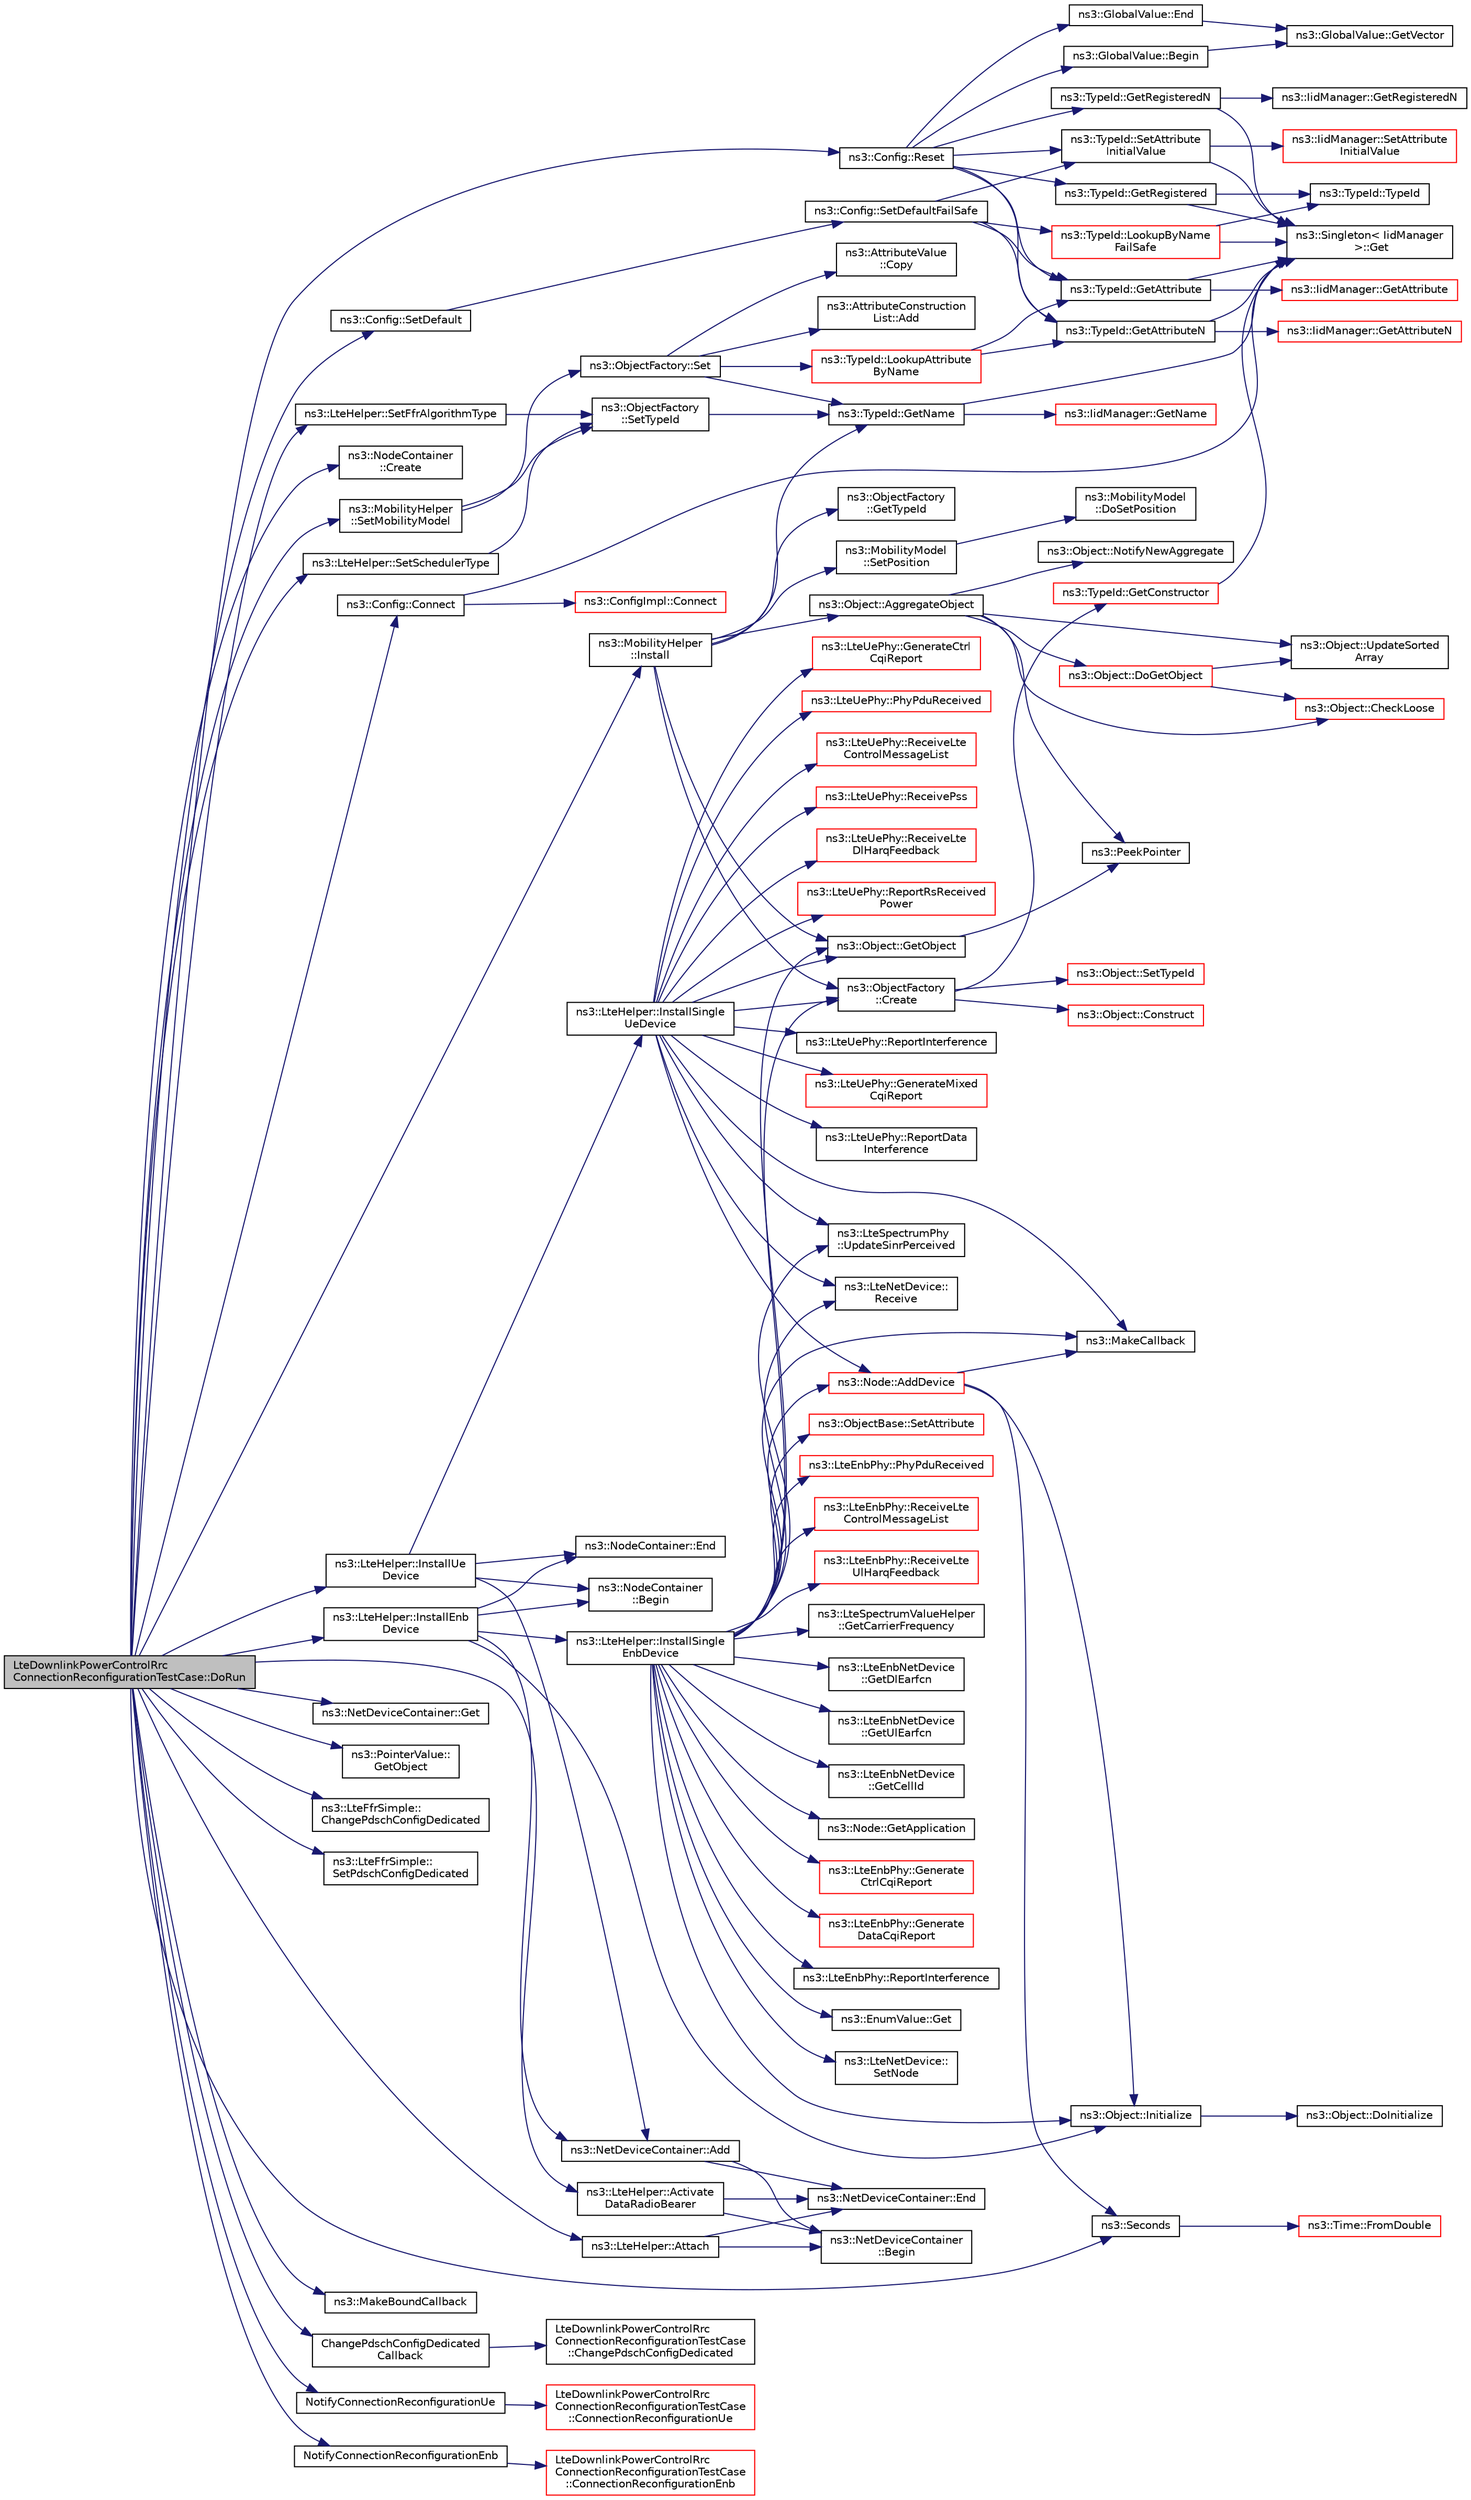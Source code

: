 digraph "LteDownlinkPowerControlRrcConnectionReconfigurationTestCase::DoRun"
{
  edge [fontname="Helvetica",fontsize="10",labelfontname="Helvetica",labelfontsize="10"];
  node [fontname="Helvetica",fontsize="10",shape=record];
  rankdir="LR";
  Node1 [label="LteDownlinkPowerControlRrc\lConnectionReconfigurationTestCase::DoRun",height=0.2,width=0.4,color="black", fillcolor="grey75", style="filled", fontcolor="black"];
  Node1 -> Node2 [color="midnightblue",fontsize="10",style="solid"];
  Node2 [label="ns3::Config::Reset",height=0.2,width=0.4,color="black", fillcolor="white", style="filled",URL="$d1/d44/group__config.html#ga2c1b65724f42f8c72276d7e7ad6df6db"];
  Node2 -> Node3 [color="midnightblue",fontsize="10",style="solid"];
  Node3 [label="ns3::TypeId::GetRegisteredN",height=0.2,width=0.4,color="black", fillcolor="white", style="filled",URL="$d6/d11/classns3_1_1TypeId.html#a87c96c0c7ef389488be43aa4194f818a"];
  Node3 -> Node4 [color="midnightblue",fontsize="10",style="solid"];
  Node4 [label="ns3::Singleton\< IidManager\l \>::Get",height=0.2,width=0.4,color="black", fillcolor="white", style="filled",URL="$d8/d77/classns3_1_1Singleton.html#a80a2cd3c25a27ea72add7a9f7a141ffa"];
  Node3 -> Node5 [color="midnightblue",fontsize="10",style="solid"];
  Node5 [label="ns3::IidManager::GetRegisteredN",height=0.2,width=0.4,color="black", fillcolor="white", style="filled",URL="$d4/d1c/classns3_1_1IidManager.html#af5213c5a53e5325b4d5880ed5af709a8"];
  Node2 -> Node6 [color="midnightblue",fontsize="10",style="solid"];
  Node6 [label="ns3::TypeId::GetRegistered",height=0.2,width=0.4,color="black", fillcolor="white", style="filled",URL="$d6/d11/classns3_1_1TypeId.html#a19fe68b77ecc4e29c0637e543365affc"];
  Node6 -> Node7 [color="midnightblue",fontsize="10",style="solid"];
  Node7 [label="ns3::TypeId::TypeId",height=0.2,width=0.4,color="black", fillcolor="white", style="filled",URL="$d6/d11/classns3_1_1TypeId.html#ab76e26690f1af4f1cffa6a72245e8928"];
  Node6 -> Node4 [color="midnightblue",fontsize="10",style="solid"];
  Node2 -> Node8 [color="midnightblue",fontsize="10",style="solid"];
  Node8 [label="ns3::TypeId::GetAttributeN",height=0.2,width=0.4,color="black", fillcolor="white", style="filled",URL="$d6/d11/classns3_1_1TypeId.html#a679c4713f613126a51eb400b345302cb"];
  Node8 -> Node4 [color="midnightblue",fontsize="10",style="solid"];
  Node8 -> Node9 [color="midnightblue",fontsize="10",style="solid"];
  Node9 [label="ns3::IidManager::GetAttributeN",height=0.2,width=0.4,color="red", fillcolor="white", style="filled",URL="$d4/d1c/classns3_1_1IidManager.html#aecf79ed6edb63647774dbfe90cc4f1e2"];
  Node2 -> Node10 [color="midnightblue",fontsize="10",style="solid"];
  Node10 [label="ns3::TypeId::GetAttribute",height=0.2,width=0.4,color="black", fillcolor="white", style="filled",URL="$d6/d11/classns3_1_1TypeId.html#aa1b746e64e606f94cbedda7cf89788c2"];
  Node10 -> Node4 [color="midnightblue",fontsize="10",style="solid"];
  Node10 -> Node11 [color="midnightblue",fontsize="10",style="solid"];
  Node11 [label="ns3::IidManager::GetAttribute",height=0.2,width=0.4,color="red", fillcolor="white", style="filled",URL="$d4/d1c/classns3_1_1IidManager.html#ae511907e47b48166763e60c583a5a940"];
  Node2 -> Node12 [color="midnightblue",fontsize="10",style="solid"];
  Node12 [label="ns3::TypeId::SetAttribute\lInitialValue",height=0.2,width=0.4,color="black", fillcolor="white", style="filled",URL="$d6/d11/classns3_1_1TypeId.html#af477878663278dad47c764229490314b"];
  Node12 -> Node4 [color="midnightblue",fontsize="10",style="solid"];
  Node12 -> Node13 [color="midnightblue",fontsize="10",style="solid"];
  Node13 [label="ns3::IidManager::SetAttribute\lInitialValue",height=0.2,width=0.4,color="red", fillcolor="white", style="filled",URL="$d4/d1c/classns3_1_1IidManager.html#a457bf1ceda4093531984fec8439273ee"];
  Node2 -> Node14 [color="midnightblue",fontsize="10",style="solid"];
  Node14 [label="ns3::GlobalValue::Begin",height=0.2,width=0.4,color="black", fillcolor="white", style="filled",URL="$dc/d02/classns3_1_1GlobalValue.html#acdeb71b28fe45d98523a2168e8807d83"];
  Node14 -> Node15 [color="midnightblue",fontsize="10",style="solid"];
  Node15 [label="ns3::GlobalValue::GetVector",height=0.2,width=0.4,color="black", fillcolor="white", style="filled",URL="$dc/d02/classns3_1_1GlobalValue.html#a69fde3a69c812df719c42b4e2ebde77e"];
  Node2 -> Node16 [color="midnightblue",fontsize="10",style="solid"];
  Node16 [label="ns3::GlobalValue::End",height=0.2,width=0.4,color="black", fillcolor="white", style="filled",URL="$dc/d02/classns3_1_1GlobalValue.html#a2488c329999cf507cc7f7aeb173a4a75"];
  Node16 -> Node15 [color="midnightblue",fontsize="10",style="solid"];
  Node1 -> Node17 [color="midnightblue",fontsize="10",style="solid"];
  Node17 [label="ns3::Config::SetDefault",height=0.2,width=0.4,color="black", fillcolor="white", style="filled",URL="$d1/d44/group__config.html#ga2e7882df849d8ba4aaad31c934c40c06"];
  Node17 -> Node18 [color="midnightblue",fontsize="10",style="solid"];
  Node18 [label="ns3::Config::SetDefaultFailSafe",height=0.2,width=0.4,color="black", fillcolor="white", style="filled",URL="$d1/d44/group__config.html#ga54361b707f31481b11d19f03495cb045"];
  Node18 -> Node19 [color="midnightblue",fontsize="10",style="solid"];
  Node19 [label="ns3::TypeId::LookupByName\lFailSafe",height=0.2,width=0.4,color="red", fillcolor="white", style="filled",URL="$d6/d11/classns3_1_1TypeId.html#acceab1f57bfe3c3af02130277d409f14"];
  Node19 -> Node4 [color="midnightblue",fontsize="10",style="solid"];
  Node19 -> Node7 [color="midnightblue",fontsize="10",style="solid"];
  Node18 -> Node8 [color="midnightblue",fontsize="10",style="solid"];
  Node18 -> Node10 [color="midnightblue",fontsize="10",style="solid"];
  Node18 -> Node12 [color="midnightblue",fontsize="10",style="solid"];
  Node1 -> Node20 [color="midnightblue",fontsize="10",style="solid"];
  Node20 [label="ns3::LteHelper::SetFfrAlgorithmType",height=0.2,width=0.4,color="black", fillcolor="white", style="filled",URL="$d6/d63/classns3_1_1LteHelper.html#a035c6b03305c1511975362f80425b5fc"];
  Node20 -> Node21 [color="midnightblue",fontsize="10",style="solid"];
  Node21 [label="ns3::ObjectFactory\l::SetTypeId",height=0.2,width=0.4,color="black", fillcolor="white", style="filled",URL="$d5/d0d/classns3_1_1ObjectFactory.html#a77dcd099064038a1eb7a6b8251229ec3"];
  Node21 -> Node22 [color="midnightblue",fontsize="10",style="solid"];
  Node22 [label="ns3::TypeId::GetName",height=0.2,width=0.4,color="black", fillcolor="white", style="filled",URL="$d6/d11/classns3_1_1TypeId.html#aa3c41c79ae428b3cb396a9c6bb3ef314"];
  Node22 -> Node4 [color="midnightblue",fontsize="10",style="solid"];
  Node22 -> Node23 [color="midnightblue",fontsize="10",style="solid"];
  Node23 [label="ns3::IidManager::GetName",height=0.2,width=0.4,color="red", fillcolor="white", style="filled",URL="$d4/d1c/classns3_1_1IidManager.html#a5d68d0f0f44594dcdec239dbdb5bf53c"];
  Node1 -> Node24 [color="midnightblue",fontsize="10",style="solid"];
  Node24 [label="ns3::NodeContainer\l::Create",height=0.2,width=0.4,color="black", fillcolor="white", style="filled",URL="$df/d97/classns3_1_1NodeContainer.html#a787f059e2813e8b951cc6914d11dfe69",tooltip="Create n nodes and append pointers to them to the end of this NodeContainer. "];
  Node1 -> Node25 [color="midnightblue",fontsize="10",style="solid"];
  Node25 [label="ns3::MobilityHelper\l::SetMobilityModel",height=0.2,width=0.4,color="black", fillcolor="white", style="filled",URL="$d8/def/classns3_1_1MobilityHelper.html#a030275011b6f40682e70534d30280aba"];
  Node25 -> Node21 [color="midnightblue",fontsize="10",style="solid"];
  Node25 -> Node26 [color="midnightblue",fontsize="10",style="solid"];
  Node26 [label="ns3::ObjectFactory::Set",height=0.2,width=0.4,color="black", fillcolor="white", style="filled",URL="$d5/d0d/classns3_1_1ObjectFactory.html#aef5c0d5019c96bdf01cefd1ff83f4a68"];
  Node26 -> Node27 [color="midnightblue",fontsize="10",style="solid"];
  Node27 [label="ns3::TypeId::LookupAttribute\lByName",height=0.2,width=0.4,color="red", fillcolor="white", style="filled",URL="$d6/d11/classns3_1_1TypeId.html#ac0a446957d516129937e2f2285aab58b"];
  Node27 -> Node8 [color="midnightblue",fontsize="10",style="solid"];
  Node27 -> Node10 [color="midnightblue",fontsize="10",style="solid"];
  Node26 -> Node22 [color="midnightblue",fontsize="10",style="solid"];
  Node26 -> Node28 [color="midnightblue",fontsize="10",style="solid"];
  Node28 [label="ns3::AttributeConstruction\lList::Add",height=0.2,width=0.4,color="black", fillcolor="white", style="filled",URL="$d3/df3/classns3_1_1AttributeConstructionList.html#a6f418bf1a2de8828ae99278c9d3facdd"];
  Node26 -> Node29 [color="midnightblue",fontsize="10",style="solid"];
  Node29 [label="ns3::AttributeValue\l::Copy",height=0.2,width=0.4,color="black", fillcolor="white", style="filled",URL="$d4/d83/classns3_1_1AttributeValue.html#ab316311212c334f6061c0fc8b5fb2625"];
  Node1 -> Node30 [color="midnightblue",fontsize="10",style="solid"];
  Node30 [label="ns3::MobilityHelper\l::Install",height=0.2,width=0.4,color="black", fillcolor="white", style="filled",URL="$d8/def/classns3_1_1MobilityHelper.html#a07737960ee95c0777109cf2994dd97ae",tooltip="\"Layout\" a single node according to the current position allocator type. "];
  Node30 -> Node31 [color="midnightblue",fontsize="10",style="solid"];
  Node31 [label="ns3::Object::GetObject",height=0.2,width=0.4,color="black", fillcolor="white", style="filled",URL="$d9/d77/classns3_1_1Object.html#a13e18c00017096c8381eb651d5bd0783"];
  Node31 -> Node32 [color="midnightblue",fontsize="10",style="solid"];
  Node32 [label="ns3::PeekPointer",height=0.2,width=0.4,color="black", fillcolor="white", style="filled",URL="$d7/d2e/namespacens3.html#af2a7557fe9afdd98d8f6f8f6e412cf5a"];
  Node30 -> Node33 [color="midnightblue",fontsize="10",style="solid"];
  Node33 [label="ns3::ObjectFactory\l::Create",height=0.2,width=0.4,color="black", fillcolor="white", style="filled",URL="$d5/d0d/classns3_1_1ObjectFactory.html#a18152e93f0a6fe184ed7300cb31e9896"];
  Node33 -> Node34 [color="midnightblue",fontsize="10",style="solid"];
  Node34 [label="ns3::TypeId::GetConstructor",height=0.2,width=0.4,color="red", fillcolor="white", style="filled",URL="$d6/d11/classns3_1_1TypeId.html#ad9b0bc71ee7593a1ff23ff8d53938e95"];
  Node34 -> Node4 [color="midnightblue",fontsize="10",style="solid"];
  Node33 -> Node35 [color="midnightblue",fontsize="10",style="solid"];
  Node35 [label="ns3::Object::SetTypeId",height=0.2,width=0.4,color="red", fillcolor="white", style="filled",URL="$d9/d77/classns3_1_1Object.html#a19b1ebd8ec8fe404845e665880a6c5ad"];
  Node33 -> Node36 [color="midnightblue",fontsize="10",style="solid"];
  Node36 [label="ns3::Object::Construct",height=0.2,width=0.4,color="red", fillcolor="white", style="filled",URL="$d9/d77/classns3_1_1Object.html#a636e8411dc5228771f45c9b805d348fa"];
  Node30 -> Node37 [color="midnightblue",fontsize="10",style="solid"];
  Node37 [label="ns3::ObjectFactory\l::GetTypeId",height=0.2,width=0.4,color="black", fillcolor="white", style="filled",URL="$d5/d0d/classns3_1_1ObjectFactory.html#a14baab41e2bd984a3eee543b8d8086d7"];
  Node30 -> Node22 [color="midnightblue",fontsize="10",style="solid"];
  Node30 -> Node38 [color="midnightblue",fontsize="10",style="solid"];
  Node38 [label="ns3::Object::AggregateObject",height=0.2,width=0.4,color="black", fillcolor="white", style="filled",URL="$d9/d77/classns3_1_1Object.html#a79dd435d300f3deca814553f561a2922"];
  Node38 -> Node39 [color="midnightblue",fontsize="10",style="solid"];
  Node39 [label="ns3::Object::CheckLoose",height=0.2,width=0.4,color="red", fillcolor="white", style="filled",URL="$d9/d77/classns3_1_1Object.html#a0236cc5b512a7de2aeb4e42f53f23432"];
  Node38 -> Node32 [color="midnightblue",fontsize="10",style="solid"];
  Node38 -> Node40 [color="midnightblue",fontsize="10",style="solid"];
  Node40 [label="ns3::Object::DoGetObject",height=0.2,width=0.4,color="red", fillcolor="white", style="filled",URL="$d9/d77/classns3_1_1Object.html#a3ee161b5ced0991bcb0a7aef2f6645f1"];
  Node40 -> Node39 [color="midnightblue",fontsize="10",style="solid"];
  Node40 -> Node41 [color="midnightblue",fontsize="10",style="solid"];
  Node41 [label="ns3::Object::UpdateSorted\lArray",height=0.2,width=0.4,color="black", fillcolor="white", style="filled",URL="$d9/d77/classns3_1_1Object.html#adb379c50ccca82c52a2973be4722be84"];
  Node38 -> Node41 [color="midnightblue",fontsize="10",style="solid"];
  Node38 -> Node42 [color="midnightblue",fontsize="10",style="solid"];
  Node42 [label="ns3::Object::NotifyNewAggregate",height=0.2,width=0.4,color="black", fillcolor="white", style="filled",URL="$d9/d77/classns3_1_1Object.html#a1bd7211125185a6cd511c35fea4e500f"];
  Node30 -> Node43 [color="midnightblue",fontsize="10",style="solid"];
  Node43 [label="ns3::MobilityModel\l::SetPosition",height=0.2,width=0.4,color="black", fillcolor="white", style="filled",URL="$d4/dc5/classns3_1_1MobilityModel.html#ac584b3d5a309709d2f13ed6ada1e7640"];
  Node43 -> Node44 [color="midnightblue",fontsize="10",style="solid"];
  Node44 [label="ns3::MobilityModel\l::DoSetPosition",height=0.2,width=0.4,color="black", fillcolor="white", style="filled",URL="$d4/dc5/classns3_1_1MobilityModel.html#aa2f52cd86754da71ac649413c049785e"];
  Node1 -> Node45 [color="midnightblue",fontsize="10",style="solid"];
  Node45 [label="ns3::LteHelper::SetSchedulerType",height=0.2,width=0.4,color="black", fillcolor="white", style="filled",URL="$d6/d63/classns3_1_1LteHelper.html#a8f86e55b8b80a81732c4b2df00fb25d5"];
  Node45 -> Node21 [color="midnightblue",fontsize="10",style="solid"];
  Node1 -> Node46 [color="midnightblue",fontsize="10",style="solid"];
  Node46 [label="ns3::LteHelper::InstallEnb\lDevice",height=0.2,width=0.4,color="black", fillcolor="white", style="filled",URL="$d6/d63/classns3_1_1LteHelper.html#a5e009ad35ef85f46b5a6099263f15a03"];
  Node46 -> Node47 [color="midnightblue",fontsize="10",style="solid"];
  Node47 [label="ns3::Object::Initialize",height=0.2,width=0.4,color="black", fillcolor="white", style="filled",URL="$d9/d77/classns3_1_1Object.html#af4411cb29971772fcd09203474a95078"];
  Node47 -> Node48 [color="midnightblue",fontsize="10",style="solid"];
  Node48 [label="ns3::Object::DoInitialize",height=0.2,width=0.4,color="black", fillcolor="white", style="filled",URL="$d9/d77/classns3_1_1Object.html#af8482a521433409fb5c7f749398c9dbe"];
  Node46 -> Node49 [color="midnightblue",fontsize="10",style="solid"];
  Node49 [label="ns3::NodeContainer\l::Begin",height=0.2,width=0.4,color="black", fillcolor="white", style="filled",URL="$df/d97/classns3_1_1NodeContainer.html#adf0f639aff139db107526288777eb533",tooltip="Get an iterator which refers to the first Node in the container. "];
  Node46 -> Node50 [color="midnightblue",fontsize="10",style="solid"];
  Node50 [label="ns3::NodeContainer::End",height=0.2,width=0.4,color="black", fillcolor="white", style="filled",URL="$df/d97/classns3_1_1NodeContainer.html#a8ea0bcac137597d192c5e6b95ca60464",tooltip="Get an iterator which indicates past-the-last Node in the container. "];
  Node46 -> Node51 [color="midnightblue",fontsize="10",style="solid"];
  Node51 [label="ns3::LteHelper::InstallSingle\lEnbDevice",height=0.2,width=0.4,color="black", fillcolor="white", style="filled",URL="$d6/d63/classns3_1_1LteHelper.html#afac168014c3a4ac5c30bfd7c1d09cb96"];
  Node51 -> Node52 [color="midnightblue",fontsize="10",style="solid"];
  Node52 [label="ns3::MakeCallback",height=0.2,width=0.4,color="black", fillcolor="white", style="filled",URL="$dd/de0/group__makecallbackmemptr.html#ga9376283685aa99d204048d6a4b7610a4"];
  Node51 -> Node53 [color="midnightblue",fontsize="10",style="solid"];
  Node53 [label="ns3::LteEnbPhy::Generate\lCtrlCqiReport",height=0.2,width=0.4,color="red", fillcolor="white", style="filled",URL="$d3/d51/classns3_1_1LteEnbPhy.html#abf6978d738fa1f07c4ca36dd1b6fd5b1"];
  Node51 -> Node54 [color="midnightblue",fontsize="10",style="solid"];
  Node54 [label="ns3::LteEnbPhy::Generate\lDataCqiReport",height=0.2,width=0.4,color="red", fillcolor="white", style="filled",URL="$d3/d51/classns3_1_1LteEnbPhy.html#a606a5f28fc9d71d470d305b967698596"];
  Node51 -> Node55 [color="midnightblue",fontsize="10",style="solid"];
  Node55 [label="ns3::LteSpectrumPhy\l::UpdateSinrPerceived",height=0.2,width=0.4,color="black", fillcolor="white", style="filled",URL="$de/def/classns3_1_1LteSpectrumPhy.html#a81e55daa6bf70765f7e7ff7cca0faed9"];
  Node51 -> Node56 [color="midnightblue",fontsize="10",style="solid"];
  Node56 [label="ns3::LteEnbPhy::ReportInterference",height=0.2,width=0.4,color="black", fillcolor="white", style="filled",URL="$d3/d51/classns3_1_1LteEnbPhy.html#a41cfff736fd62873a41e569c7dcc2287"];
  Node51 -> Node31 [color="midnightblue",fontsize="10",style="solid"];
  Node51 -> Node33 [color="midnightblue",fontsize="10",style="solid"];
  Node51 -> Node57 [color="midnightblue",fontsize="10",style="solid"];
  Node57 [label="ns3::EnumValue::Get",height=0.2,width=0.4,color="black", fillcolor="white", style="filled",URL="$de/d86/classns3_1_1EnumValue.html#a97f5add33e9608e918a84207beaf8eb9"];
  Node51 -> Node58 [color="midnightblue",fontsize="10",style="solid"];
  Node58 [label="ns3::LteNetDevice::\lSetNode",height=0.2,width=0.4,color="black", fillcolor="white", style="filled",URL="$dd/dc4/classns3_1_1LteNetDevice.html#aafbebcccd5e014ea827967cd9c77e79c"];
  Node51 -> Node59 [color="midnightblue",fontsize="10",style="solid"];
  Node59 [label="ns3::ObjectBase::SetAttribute",height=0.2,width=0.4,color="red", fillcolor="white", style="filled",URL="$d2/dac/classns3_1_1ObjectBase.html#ac60245d3ea4123bbc9b1d391f1f6592f"];
  Node51 -> Node60 [color="midnightblue",fontsize="10",style="solid"];
  Node60 [label="ns3::Node::AddDevice",height=0.2,width=0.4,color="red", fillcolor="white", style="filled",URL="$dd/ded/classns3_1_1Node.html#a42ff83ee1d5d1649c770d3f5b62375de",tooltip="Associate a NetDevice to this node. "];
  Node60 -> Node52 [color="midnightblue",fontsize="10",style="solid"];
  Node60 -> Node61 [color="midnightblue",fontsize="10",style="solid"];
  Node61 [label="ns3::Seconds",height=0.2,width=0.4,color="black", fillcolor="white", style="filled",URL="$d1/dec/group__timecivil.html#ga33c34b816f8ff6628e33d5c8e9713b9e"];
  Node61 -> Node62 [color="midnightblue",fontsize="10",style="solid"];
  Node62 [label="ns3::Time::FromDouble",height=0.2,width=0.4,color="red", fillcolor="white", style="filled",URL="$dc/d04/classns3_1_1Time.html#a60e845f4a74e62495b86356afe604cb4"];
  Node60 -> Node47 [color="midnightblue",fontsize="10",style="solid"];
  Node51 -> Node63 [color="midnightblue",fontsize="10",style="solid"];
  Node63 [label="ns3::LteEnbPhy::PhyPduReceived",height=0.2,width=0.4,color="red", fillcolor="white", style="filled",URL="$d3/d51/classns3_1_1LteEnbPhy.html#a6f5e3a3285ccb75f962610bd43c0c436",tooltip="PhySpectrum received a new PHY-PDU. "];
  Node51 -> Node64 [color="midnightblue",fontsize="10",style="solid"];
  Node64 [label="ns3::LteEnbPhy::ReceiveLte\lControlMessageList",height=0.2,width=0.4,color="red", fillcolor="white", style="filled",URL="$d3/d51/classns3_1_1LteEnbPhy.html#aaf721c86e307ca0c9b2b33cad5c6dad4",tooltip="PhySpectrum received a new list of LteControlMessage. "];
  Node51 -> Node65 [color="midnightblue",fontsize="10",style="solid"];
  Node65 [label="ns3::LteEnbPhy::ReceiveLte\lUlHarqFeedback",height=0.2,width=0.4,color="red", fillcolor="white", style="filled",URL="$d3/d51/classns3_1_1LteEnbPhy.html#aea0e8c3c9fee3a8605db9d1d89a23986",tooltip="PhySpectrum generated a new UL HARQ feedback. "];
  Node51 -> Node66 [color="midnightblue",fontsize="10",style="solid"];
  Node66 [label="ns3::LteNetDevice::\lReceive",height=0.2,width=0.4,color="black", fillcolor="white", style="filled",URL="$dd/dc4/classns3_1_1LteNetDevice.html#a52302e688e6fdf9abba088b2b26e5408"];
  Node51 -> Node67 [color="midnightblue",fontsize="10",style="solid"];
  Node67 [label="ns3::LteSpectrumValueHelper\l::GetCarrierFrequency",height=0.2,width=0.4,color="black", fillcolor="white", style="filled",URL="$d9/d35/classns3_1_1LteSpectrumValueHelper.html#a07e5a6638c218927b61da7b75ae0b786"];
  Node51 -> Node68 [color="midnightblue",fontsize="10",style="solid"];
  Node68 [label="ns3::LteEnbNetDevice\l::GetDlEarfcn",height=0.2,width=0.4,color="black", fillcolor="white", style="filled",URL="$db/de9/classns3_1_1LteEnbNetDevice.html#aa3c747ff9d944c0c65501ea86fe21784"];
  Node51 -> Node69 [color="midnightblue",fontsize="10",style="solid"];
  Node69 [label="ns3::LteEnbNetDevice\l::GetUlEarfcn",height=0.2,width=0.4,color="black", fillcolor="white", style="filled",URL="$db/de9/classns3_1_1LteEnbNetDevice.html#a01fab0a675cfcca89e53753fd2dd662e"];
  Node51 -> Node47 [color="midnightblue",fontsize="10",style="solid"];
  Node51 -> Node70 [color="midnightblue",fontsize="10",style="solid"];
  Node70 [label="ns3::LteEnbNetDevice\l::GetCellId",height=0.2,width=0.4,color="black", fillcolor="white", style="filled",URL="$db/de9/classns3_1_1LteEnbNetDevice.html#a6945c929a037e7a582e9e4a849dec337"];
  Node51 -> Node71 [color="midnightblue",fontsize="10",style="solid"];
  Node71 [label="ns3::Node::GetApplication",height=0.2,width=0.4,color="black", fillcolor="white", style="filled",URL="$dd/ded/classns3_1_1Node.html#ad0ab54d76712398c0a8e25d9ac59ea41",tooltip="Retrieve the index-th Application associated to this node. "];
  Node46 -> Node72 [color="midnightblue",fontsize="10",style="solid"];
  Node72 [label="ns3::NetDeviceContainer::Add",height=0.2,width=0.4,color="black", fillcolor="white", style="filled",URL="$d9/d94/classns3_1_1NetDeviceContainer.html#a7ca8bc1d7ec00fd4fcc63869987fbda5",tooltip="Append the contents of another NetDeviceContainer to the end of this container. "];
  Node72 -> Node73 [color="midnightblue",fontsize="10",style="solid"];
  Node73 [label="ns3::NetDeviceContainer\l::Begin",height=0.2,width=0.4,color="black", fillcolor="white", style="filled",URL="$d9/d94/classns3_1_1NetDeviceContainer.html#ad5aac47677fe7277e232bdec5b48a8fc",tooltip="Get an iterator which refers to the first NetDevice in the container. "];
  Node72 -> Node74 [color="midnightblue",fontsize="10",style="solid"];
  Node74 [label="ns3::NetDeviceContainer::End",height=0.2,width=0.4,color="black", fillcolor="white", style="filled",URL="$d9/d94/classns3_1_1NetDeviceContainer.html#a8af596b06daf9613da60b4379861d770",tooltip="Get an iterator which indicates past-the-last NetDevice in the container. "];
  Node1 -> Node75 [color="midnightblue",fontsize="10",style="solid"];
  Node75 [label="ns3::LteHelper::InstallUe\lDevice",height=0.2,width=0.4,color="black", fillcolor="white", style="filled",URL="$d6/d63/classns3_1_1LteHelper.html#ac9cd932d7de92811cfa953c2e3b2fc9f"];
  Node75 -> Node49 [color="midnightblue",fontsize="10",style="solid"];
  Node75 -> Node50 [color="midnightblue",fontsize="10",style="solid"];
  Node75 -> Node76 [color="midnightblue",fontsize="10",style="solid"];
  Node76 [label="ns3::LteHelper::InstallSingle\lUeDevice",height=0.2,width=0.4,color="black", fillcolor="white", style="filled",URL="$d6/d63/classns3_1_1LteHelper.html#afa6e13db5742241f48f8f4b8533b67f6"];
  Node76 -> Node52 [color="midnightblue",fontsize="10",style="solid"];
  Node76 -> Node77 [color="midnightblue",fontsize="10",style="solid"];
  Node77 [label="ns3::LteUePhy::ReportRsReceived\lPower",height=0.2,width=0.4,color="red", fillcolor="white", style="filled",URL="$da/ddd/classns3_1_1LteUePhy.html#aca025f112e83d159f7a1b0fb822d77b6"];
  Node76 -> Node78 [color="midnightblue",fontsize="10",style="solid"];
  Node78 [label="ns3::LteUePhy::ReportInterference",height=0.2,width=0.4,color="black", fillcolor="white", style="filled",URL="$da/ddd/classns3_1_1LteUePhy.html#aac25482ac025b043e7d0516927984720"];
  Node76 -> Node55 [color="midnightblue",fontsize="10",style="solid"];
  Node76 -> Node79 [color="midnightblue",fontsize="10",style="solid"];
  Node79 [label="ns3::LteUePhy::GenerateMixed\lCqiReport",height=0.2,width=0.4,color="red", fillcolor="white", style="filled",URL="$da/ddd/classns3_1_1LteUePhy.html#afdd5a3c3b8a0a7bc8996254bd693e0de"];
  Node76 -> Node80 [color="midnightblue",fontsize="10",style="solid"];
  Node80 [label="ns3::LteUePhy::ReportData\lInterference",height=0.2,width=0.4,color="black", fillcolor="white", style="filled",URL="$da/ddd/classns3_1_1LteUePhy.html#a20cf3a136a19472fdab4ac7bd78f2c22"];
  Node76 -> Node81 [color="midnightblue",fontsize="10",style="solid"];
  Node81 [label="ns3::LteUePhy::GenerateCtrl\lCqiReport",height=0.2,width=0.4,color="red", fillcolor="white", style="filled",URL="$da/ddd/classns3_1_1LteUePhy.html#a7eb062ce376b91b78d2bcfec9119c228"];
  Node76 -> Node31 [color="midnightblue",fontsize="10",style="solid"];
  Node76 -> Node33 [color="midnightblue",fontsize="10",style="solid"];
  Node76 -> Node60 [color="midnightblue",fontsize="10",style="solid"];
  Node76 -> Node82 [color="midnightblue",fontsize="10",style="solid"];
  Node82 [label="ns3::LteUePhy::PhyPduReceived",height=0.2,width=0.4,color="red", fillcolor="white", style="filled",URL="$da/ddd/classns3_1_1LteUePhy.html#ac78ec37217590a6cec1e0ca89f7014f9",tooltip="PhySpectrum received a new PHY-PDU. "];
  Node76 -> Node83 [color="midnightblue",fontsize="10",style="solid"];
  Node83 [label="ns3::LteUePhy::ReceiveLte\lControlMessageList",height=0.2,width=0.4,color="red", fillcolor="white", style="filled",URL="$da/ddd/classns3_1_1LteUePhy.html#aa7bd315ac9c8f49652624c8d1f1b03ef"];
  Node76 -> Node84 [color="midnightblue",fontsize="10",style="solid"];
  Node84 [label="ns3::LteUePhy::ReceivePss",height=0.2,width=0.4,color="red", fillcolor="white", style="filled",URL="$da/ddd/classns3_1_1LteUePhy.html#a2727abdb8f0559d6bc67349d9089723d"];
  Node76 -> Node85 [color="midnightblue",fontsize="10",style="solid"];
  Node85 [label="ns3::LteUePhy::ReceiveLte\lDlHarqFeedback",height=0.2,width=0.4,color="red", fillcolor="white", style="filled",URL="$da/ddd/classns3_1_1LteUePhy.html#a46e7ead3dd806585ba62afdda8b90bb2",tooltip="PhySpectrum generated a new DL HARQ feedback. "];
  Node76 -> Node66 [color="midnightblue",fontsize="10",style="solid"];
  Node75 -> Node72 [color="midnightblue",fontsize="10",style="solid"];
  Node1 -> Node86 [color="midnightblue",fontsize="10",style="solid"];
  Node86 [label="ns3::LteHelper::Attach",height=0.2,width=0.4,color="black", fillcolor="white", style="filled",URL="$d6/d63/classns3_1_1LteHelper.html#a9466743f826aa2652a87907b7f0a1c87",tooltip="Enables automatic attachment of a set of UE devices to a suitable cell using Idle mode initial cell s..."];
  Node86 -> Node73 [color="midnightblue",fontsize="10",style="solid"];
  Node86 -> Node74 [color="midnightblue",fontsize="10",style="solid"];
  Node1 -> Node87 [color="midnightblue",fontsize="10",style="solid"];
  Node87 [label="ns3::NetDeviceContainer::Get",height=0.2,width=0.4,color="black", fillcolor="white", style="filled",URL="$d9/d94/classns3_1_1NetDeviceContainer.html#a677d62594b5c9d2dea155cc5045f4d0b",tooltip="Get the Ptr<NetDevice> stored in this container at a given index. "];
  Node1 -> Node88 [color="midnightblue",fontsize="10",style="solid"];
  Node88 [label="ns3::PointerValue::\lGetObject",height=0.2,width=0.4,color="black", fillcolor="white", style="filled",URL="$d4/d53/classns3_1_1PointerValue.html#a53d0f9f5c538ea6120c96a1ecb1344a8"];
  Node1 -> Node89 [color="midnightblue",fontsize="10",style="solid"];
  Node89 [label="ns3::LteFfrSimple::\lChangePdschConfigDedicated",height=0.2,width=0.4,color="black", fillcolor="white", style="filled",URL="$d2/d96/classns3_1_1LteFfrSimple.html#a23f83819e8f2262243592a111f8668fe"];
  Node1 -> Node90 [color="midnightblue",fontsize="10",style="solid"];
  Node90 [label="ns3::LteFfrSimple::\lSetPdschConfigDedicated",height=0.2,width=0.4,color="black", fillcolor="white", style="filled",URL="$d2/d96/classns3_1_1LteFfrSimple.html#a3da8348dd3cc4173464933912ae7524b"];
  Node1 -> Node91 [color="midnightblue",fontsize="10",style="solid"];
  Node91 [label="ns3::LteHelper::Activate\lDataRadioBearer",height=0.2,width=0.4,color="black", fillcolor="white", style="filled",URL="$d6/d63/classns3_1_1LteHelper.html#ac896e16cf162e4beeaa292d39ab1b700"];
  Node91 -> Node73 [color="midnightblue",fontsize="10",style="solid"];
  Node91 -> Node74 [color="midnightblue",fontsize="10",style="solid"];
  Node1 -> Node92 [color="midnightblue",fontsize="10",style="solid"];
  Node92 [label="ns3::Config::Connect",height=0.2,width=0.4,color="black", fillcolor="white", style="filled",URL="$d1/d44/group__config.html#ga4014f151241cd0939b6cb64409605736"];
  Node92 -> Node4 [color="midnightblue",fontsize="10",style="solid"];
  Node92 -> Node93 [color="midnightblue",fontsize="10",style="solid"];
  Node93 [label="ns3::ConfigImpl::Connect",height=0.2,width=0.4,color="red", fillcolor="white", style="filled",URL="$d1/dbd/classns3_1_1ConfigImpl.html#a9e74a4715051a976d08d83447b2a0094"];
  Node1 -> Node94 [color="midnightblue",fontsize="10",style="solid"];
  Node94 [label="ns3::MakeBoundCallback",height=0.2,width=0.4,color="black", fillcolor="white", style="filled",URL="$de/d40/group__makeboundcallback.html#ga1725d6362e6065faa0709f7c93f8d770"];
  Node1 -> Node95 [color="midnightblue",fontsize="10",style="solid"];
  Node95 [label="ChangePdschConfigDedicated\lCallback",height=0.2,width=0.4,color="black", fillcolor="white", style="filled",URL="$d2/deb/lte-test-downlink-power-control_8cc.html#ab8053a215895f29bb4d67d4ff7e54bd1"];
  Node95 -> Node96 [color="midnightblue",fontsize="10",style="solid"];
  Node96 [label="LteDownlinkPowerControlRrc\lConnectionReconfigurationTestCase\l::ChangePdschConfigDedicated",height=0.2,width=0.4,color="black", fillcolor="white", style="filled",URL="$dd/d20/classLteDownlinkPowerControlRrcConnectionReconfigurationTestCase.html#acc40854ede33bf15dd45204dad149e61"];
  Node1 -> Node97 [color="midnightblue",fontsize="10",style="solid"];
  Node97 [label="NotifyConnectionReconfigurationUe",height=0.2,width=0.4,color="black", fillcolor="white", style="filled",URL="$d2/deb/lte-test-downlink-power-control_8cc.html#a1dd1318fb19198c99f7f822e7be384ab"];
  Node97 -> Node98 [color="midnightblue",fontsize="10",style="solid"];
  Node98 [label="LteDownlinkPowerControlRrc\lConnectionReconfigurationTestCase\l::ConnectionReconfigurationUe",height=0.2,width=0.4,color="red", fillcolor="white", style="filled",URL="$dd/d20/classLteDownlinkPowerControlRrcConnectionReconfigurationTestCase.html#a800bcd9272d5dd90b6184b0393a8e987"];
  Node1 -> Node99 [color="midnightblue",fontsize="10",style="solid"];
  Node99 [label="NotifyConnectionReconfigurationEnb",height=0.2,width=0.4,color="black", fillcolor="white", style="filled",URL="$d2/deb/lte-test-downlink-power-control_8cc.html#aa2299ae5ebf8dfb41cdfb7a62ac7b7bd"];
  Node99 -> Node100 [color="midnightblue",fontsize="10",style="solid"];
  Node100 [label="LteDownlinkPowerControlRrc\lConnectionReconfigurationTestCase\l::ConnectionReconfigurationEnb",height=0.2,width=0.4,color="red", fillcolor="white", style="filled",URL="$dd/d20/classLteDownlinkPowerControlRrcConnectionReconfigurationTestCase.html#a2fc3a4b704f7edd868bde7f82f6894dd"];
  Node1 -> Node61 [color="midnightblue",fontsize="10",style="solid"];
}
